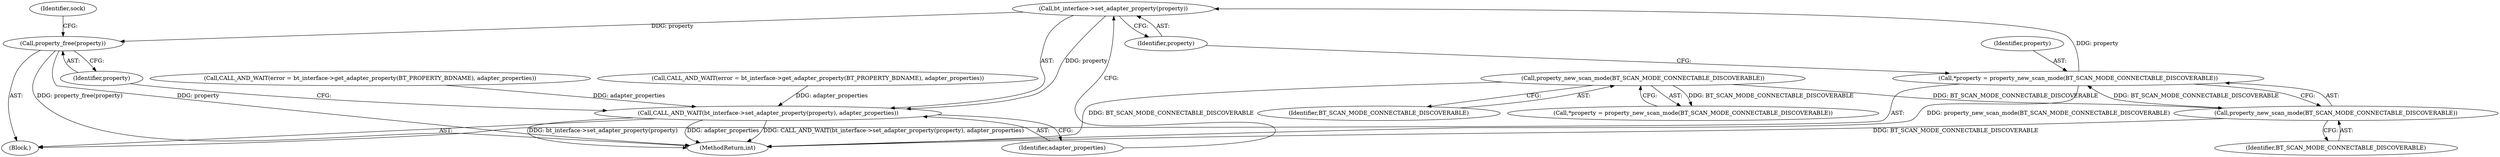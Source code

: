 digraph "0_Android_37c88107679d36c419572732b4af6e18bb2f7dce_6@pointer" {
"1000416" [label="(Call,bt_interface->set_adapter_property(property))"];
"1000411" [label="(Call,*property = property_new_scan_mode(BT_SCAN_MODE_CONNECTABLE_DISCOVERABLE))"];
"1000413" [label="(Call,property_new_scan_mode(BT_SCAN_MODE_CONNECTABLE_DISCOVERABLE))"];
"1000237" [label="(Call,property_new_scan_mode(BT_SCAN_MODE_CONNECTABLE_DISCOVERABLE))"];
"1000415" [label="(Call,CALL_AND_WAIT(bt_interface->set_adapter_property(property), adapter_properties))"];
"1000419" [label="(Call,property_free(property))"];
"1000417" [label="(Identifier,property)"];
"1000423" [label="(Identifier,sock)"];
"1000420" [label="(Identifier,property)"];
"1000311" [label="(Call,CALL_AND_WAIT(error = bt_interface->get_adapter_property(BT_PROPERTY_BDNAME), adapter_properties))"];
"1000381" [label="(Call,CALL_AND_WAIT(error = bt_interface->get_adapter_property(BT_PROPERTY_BDNAME), adapter_properties))"];
"1000414" [label="(Identifier,BT_SCAN_MODE_CONNECTABLE_DISCOVERABLE)"];
"1000411" [label="(Call,*property = property_new_scan_mode(BT_SCAN_MODE_CONNECTABLE_DISCOVERABLE))"];
"1000413" [label="(Call,property_new_scan_mode(BT_SCAN_MODE_CONNECTABLE_DISCOVERABLE))"];
"1000578" [label="(MethodReturn,int)"];
"1000238" [label="(Identifier,BT_SCAN_MODE_CONNECTABLE_DISCOVERABLE)"];
"1000237" [label="(Call,property_new_scan_mode(BT_SCAN_MODE_CONNECTABLE_DISCOVERABLE))"];
"1000419" [label="(Call,property_free(property))"];
"1000403" [label="(Block,)"];
"1000235" [label="(Call,*property = property_new_scan_mode(BT_SCAN_MODE_CONNECTABLE_DISCOVERABLE))"];
"1000418" [label="(Identifier,adapter_properties)"];
"1000415" [label="(Call,CALL_AND_WAIT(bt_interface->set_adapter_property(property), adapter_properties))"];
"1000416" [label="(Call,bt_interface->set_adapter_property(property))"];
"1000412" [label="(Identifier,property)"];
"1000416" -> "1000415"  [label="AST: "];
"1000416" -> "1000417"  [label="CFG: "];
"1000417" -> "1000416"  [label="AST: "];
"1000418" -> "1000416"  [label="CFG: "];
"1000416" -> "1000415"  [label="DDG: property"];
"1000411" -> "1000416"  [label="DDG: property"];
"1000416" -> "1000419"  [label="DDG: property"];
"1000411" -> "1000403"  [label="AST: "];
"1000411" -> "1000413"  [label="CFG: "];
"1000412" -> "1000411"  [label="AST: "];
"1000413" -> "1000411"  [label="AST: "];
"1000417" -> "1000411"  [label="CFG: "];
"1000411" -> "1000578"  [label="DDG: property_new_scan_mode(BT_SCAN_MODE_CONNECTABLE_DISCOVERABLE)"];
"1000413" -> "1000411"  [label="DDG: BT_SCAN_MODE_CONNECTABLE_DISCOVERABLE"];
"1000413" -> "1000414"  [label="CFG: "];
"1000414" -> "1000413"  [label="AST: "];
"1000413" -> "1000578"  [label="DDG: BT_SCAN_MODE_CONNECTABLE_DISCOVERABLE"];
"1000237" -> "1000413"  [label="DDG: BT_SCAN_MODE_CONNECTABLE_DISCOVERABLE"];
"1000237" -> "1000235"  [label="AST: "];
"1000237" -> "1000238"  [label="CFG: "];
"1000238" -> "1000237"  [label="AST: "];
"1000235" -> "1000237"  [label="CFG: "];
"1000237" -> "1000578"  [label="DDG: BT_SCAN_MODE_CONNECTABLE_DISCOVERABLE"];
"1000237" -> "1000235"  [label="DDG: BT_SCAN_MODE_CONNECTABLE_DISCOVERABLE"];
"1000415" -> "1000403"  [label="AST: "];
"1000415" -> "1000418"  [label="CFG: "];
"1000418" -> "1000415"  [label="AST: "];
"1000420" -> "1000415"  [label="CFG: "];
"1000415" -> "1000578"  [label="DDG: bt_interface->set_adapter_property(property)"];
"1000415" -> "1000578"  [label="DDG: adapter_properties"];
"1000415" -> "1000578"  [label="DDG: CALL_AND_WAIT(bt_interface->set_adapter_property(property), adapter_properties)"];
"1000311" -> "1000415"  [label="DDG: adapter_properties"];
"1000381" -> "1000415"  [label="DDG: adapter_properties"];
"1000419" -> "1000403"  [label="AST: "];
"1000419" -> "1000420"  [label="CFG: "];
"1000420" -> "1000419"  [label="AST: "];
"1000423" -> "1000419"  [label="CFG: "];
"1000419" -> "1000578"  [label="DDG: property"];
"1000419" -> "1000578"  [label="DDG: property_free(property)"];
}
